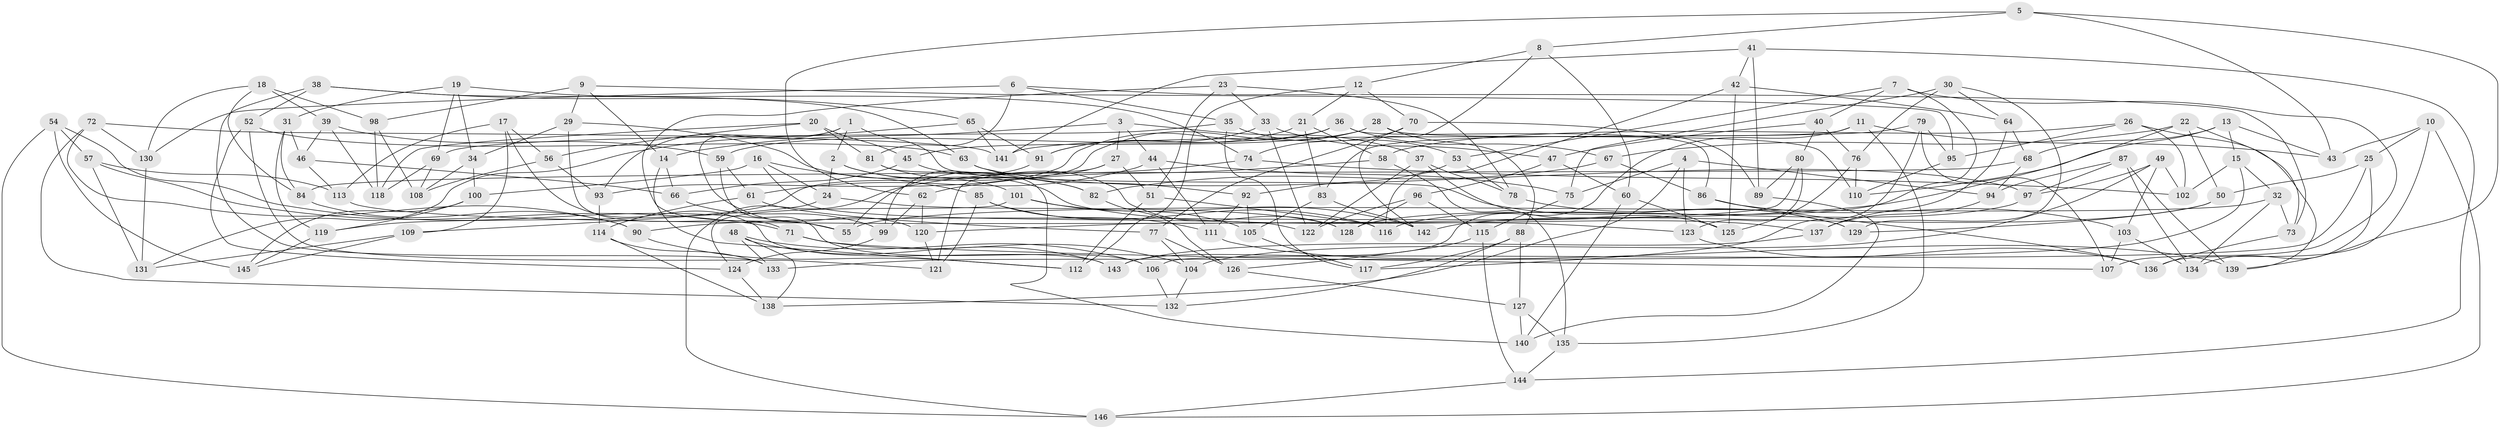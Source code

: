 // Generated by graph-tools (version 1.1) at 2025/38/03/09/25 02:38:00]
// undirected, 146 vertices, 292 edges
graph export_dot {
graph [start="1"]
  node [color=gray90,style=filled];
  1;
  2;
  3;
  4;
  5;
  6;
  7;
  8;
  9;
  10;
  11;
  12;
  13;
  14;
  15;
  16;
  17;
  18;
  19;
  20;
  21;
  22;
  23;
  24;
  25;
  26;
  27;
  28;
  29;
  30;
  31;
  32;
  33;
  34;
  35;
  36;
  37;
  38;
  39;
  40;
  41;
  42;
  43;
  44;
  45;
  46;
  47;
  48;
  49;
  50;
  51;
  52;
  53;
  54;
  55;
  56;
  57;
  58;
  59;
  60;
  61;
  62;
  63;
  64;
  65;
  66;
  67;
  68;
  69;
  70;
  71;
  72;
  73;
  74;
  75;
  76;
  77;
  78;
  79;
  80;
  81;
  82;
  83;
  84;
  85;
  86;
  87;
  88;
  89;
  90;
  91;
  92;
  93;
  94;
  95;
  96;
  97;
  98;
  99;
  100;
  101;
  102;
  103;
  104;
  105;
  106;
  107;
  108;
  109;
  110;
  111;
  112;
  113;
  114;
  115;
  116;
  117;
  118;
  119;
  120;
  121;
  122;
  123;
  124;
  125;
  126;
  127;
  128;
  129;
  130;
  131;
  132;
  133;
  134;
  135;
  136;
  137;
  138;
  139;
  140;
  141;
  142;
  143;
  144;
  145;
  146;
  1 -- 129;
  1 -- 2;
  1 -- 93;
  1 -- 120;
  2 -- 137;
  2 -- 24;
  2 -- 82;
  3 -- 14;
  3 -- 44;
  3 -- 37;
  3 -- 27;
  4 -- 138;
  4 -- 75;
  4 -- 94;
  4 -- 123;
  5 -- 43;
  5 -- 139;
  5 -- 62;
  5 -- 8;
  6 -- 130;
  6 -- 81;
  6 -- 73;
  6 -- 35;
  7 -- 40;
  7 -- 53;
  7 -- 128;
  7 -- 107;
  8 -- 60;
  8 -- 142;
  8 -- 12;
  9 -- 14;
  9 -- 95;
  9 -- 98;
  9 -- 29;
  10 -- 43;
  10 -- 146;
  10 -- 136;
  10 -- 25;
  11 -- 43;
  11 -- 143;
  11 -- 135;
  11 -- 83;
  12 -- 21;
  12 -- 70;
  12 -- 112;
  13 -- 43;
  13 -- 15;
  13 -- 68;
  13 -- 110;
  14 -- 66;
  14 -- 112;
  15 -- 133;
  15 -- 102;
  15 -- 32;
  16 -- 122;
  16 -- 100;
  16 -- 85;
  16 -- 24;
  17 -- 143;
  17 -- 109;
  17 -- 113;
  17 -- 56;
  18 -- 84;
  18 -- 39;
  18 -- 98;
  18 -- 130;
  19 -- 74;
  19 -- 69;
  19 -- 34;
  19 -- 31;
  20 -- 56;
  20 -- 45;
  20 -- 118;
  20 -- 81;
  21 -- 58;
  21 -- 91;
  21 -- 83;
  22 -- 67;
  22 -- 73;
  22 -- 50;
  22 -- 90;
  23 -- 51;
  23 -- 33;
  23 -- 78;
  23 -- 55;
  24 -- 109;
  24 -- 128;
  25 -- 106;
  25 -- 50;
  25 -- 134;
  26 -- 95;
  26 -- 139;
  26 -- 102;
  26 -- 58;
  27 -- 121;
  27 -- 55;
  27 -- 51;
  28 -- 110;
  28 -- 45;
  28 -- 88;
  28 -- 119;
  29 -- 71;
  29 -- 101;
  29 -- 34;
  30 -- 76;
  30 -- 129;
  30 -- 75;
  30 -- 64;
  31 -- 46;
  31 -- 84;
  31 -- 119;
  32 -- 134;
  32 -- 73;
  32 -- 55;
  33 -- 91;
  33 -- 122;
  33 -- 47;
  34 -- 100;
  34 -- 108;
  35 -- 117;
  35 -- 53;
  35 -- 69;
  36 -- 93;
  36 -- 86;
  36 -- 67;
  36 -- 59;
  37 -- 78;
  37 -- 125;
  37 -- 122;
  38 -- 133;
  38 -- 52;
  38 -- 65;
  38 -- 63;
  39 -- 118;
  39 -- 59;
  39 -- 46;
  40 -- 80;
  40 -- 76;
  40 -- 47;
  41 -- 144;
  41 -- 89;
  41 -- 42;
  41 -- 141;
  42 -- 125;
  42 -- 64;
  42 -- 116;
  44 -- 61;
  44 -- 111;
  44 -- 75;
  45 -- 66;
  45 -- 128;
  46 -- 113;
  46 -- 66;
  47 -- 96;
  47 -- 60;
  48 -- 133;
  48 -- 143;
  48 -- 138;
  48 -- 106;
  49 -- 103;
  49 -- 102;
  49 -- 97;
  49 -- 104;
  50 -- 142;
  50 -- 129;
  51 -- 116;
  51 -- 112;
  52 -- 63;
  52 -- 121;
  52 -- 124;
  53 -- 78;
  53 -- 92;
  54 -- 57;
  54 -- 146;
  54 -- 145;
  54 -- 55;
  56 -- 93;
  56 -- 108;
  57 -- 113;
  57 -- 131;
  57 -- 71;
  58 -- 135;
  58 -- 62;
  59 -- 61;
  59 -- 106;
  60 -- 140;
  60 -- 125;
  61 -- 114;
  61 -- 77;
  62 -- 99;
  62 -- 120;
  63 -- 92;
  63 -- 97;
  64 -- 68;
  64 -- 137;
  65 -- 91;
  65 -- 141;
  65 -- 131;
  66 -- 99;
  67 -- 82;
  67 -- 86;
  68 -- 84;
  68 -- 94;
  69 -- 108;
  69 -- 118;
  70 -- 74;
  70 -- 89;
  70 -- 77;
  71 -- 107;
  71 -- 104;
  72 -- 90;
  72 -- 130;
  72 -- 132;
  72 -- 141;
  73 -- 136;
  74 -- 146;
  74 -- 102;
  75 -- 115;
  76 -- 125;
  76 -- 110;
  77 -- 126;
  77 -- 104;
  78 -- 129;
  79 -- 117;
  79 -- 141;
  79 -- 95;
  79 -- 107;
  80 -- 123;
  80 -- 89;
  80 -- 120;
  81 -- 82;
  81 -- 140;
  82 -- 126;
  83 -- 105;
  83 -- 142;
  84 -- 90;
  85 -- 116;
  85 -- 121;
  85 -- 111;
  86 -- 103;
  86 -- 136;
  87 -- 97;
  87 -- 139;
  87 -- 134;
  87 -- 94;
  88 -- 127;
  88 -- 117;
  88 -- 132;
  89 -- 140;
  90 -- 112;
  91 -- 99;
  92 -- 111;
  92 -- 105;
  93 -- 114;
  94 -- 137;
  95 -- 110;
  96 -- 115;
  96 -- 128;
  96 -- 122;
  97 -- 116;
  98 -- 118;
  98 -- 108;
  99 -- 124;
  100 -- 145;
  100 -- 119;
  101 -- 105;
  101 -- 142;
  101 -- 124;
  103 -- 134;
  103 -- 107;
  104 -- 132;
  105 -- 117;
  106 -- 132;
  109 -- 131;
  109 -- 145;
  111 -- 139;
  113 -- 123;
  114 -- 138;
  114 -- 133;
  115 -- 126;
  115 -- 144;
  119 -- 145;
  120 -- 121;
  123 -- 136;
  124 -- 138;
  126 -- 127;
  127 -- 140;
  127 -- 135;
  130 -- 131;
  135 -- 144;
  137 -- 143;
  144 -- 146;
}
